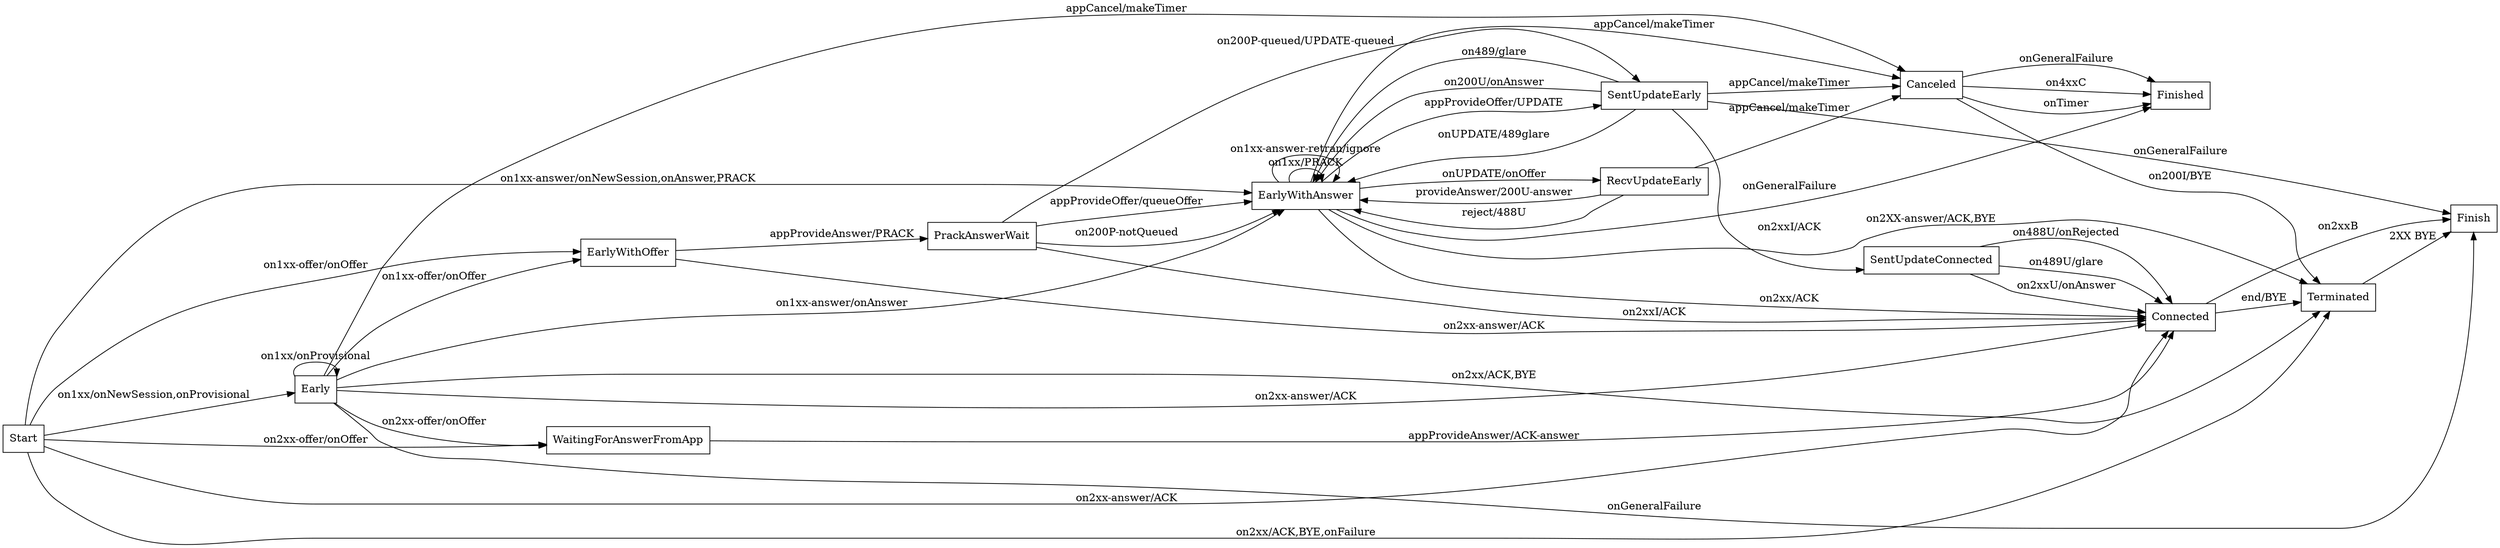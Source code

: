 digraph UAC {
        rankdir=LR;
        node [shape = box]; 

        Start -> Early [ label = "on1xx/onNewSession,onProvisional" ];
        Start -> EarlyWithOffer [ label = "on1xx-offer/onOffer" ];
        Start -> EarlyWithAnswer [ label = "on1xx-answer/onNewSession,onAnswer,PRACK" ];
        Start -> WaitingForAnswerFromApp [ label = "on2xx-offer/onOffer" ];
        Start -> Connected [ label = "on2xx-answer/ACK" ];
        Start -> Terminated [ label = "on2xx/ACK,BYE,onFailure" ];
        # Done

        Early -> Early [ label = "on1xx/onProvisional" ];
        Early -> EarlyWithAnswer [ label = "on1xx-answer/onAnswer" ];
        Early -> EarlyWithOffer [ label = "on1xx-offer/onOffer" ];
        Early -> WaitingForAnswerFromApp [ label = "on2xx-offer/onOffer" ];
        Early -> Connected [ label = "on2xx-answer/ACK" ];
        Early -> Finish [ label = "onGeneralFailure" ];
        Early -> Canceled  [ label = "appCancel/makeTimer" ];
        Early -> Terminated [ label = "on2xx/ACK,BYE" ];
        # Done

        EarlyWithOffer -> Connected [ label = "on2xx-answer/ACK" ];
        EarlyWithOffer -> PrackAnswerWait [ label = "appProvideAnswer/PRACK" ];
        # Done

        EarlyWithAnswer -> Connected [ label = "on2xx/ACK" ];
        EarlyWithAnswer -> EarlyWithAnswer [ label = "on1xx/PRACK" ];
        EarlyWithAnswer -> EarlyWithAnswer [ label = "on1xx-answer-retran/ignore" ];
        # Can I send the UPDATE before I get 200P
        EarlyWithAnswer -> SentUpdateEarly [ label = "appProvideOffer/UPDATE" ];
        EarlyWithAnswer -> RecvUpdateEarly [ label = "onUPDATE/onOffer" ];
        EarlyWithAnswer -> Terminated [ label = "on2XX-answer/ACK,BYE" ];
        EarlyWithAnswer -> Finished [ label = "onGeneralFailure" ];
        EarlyWithAnswer -> Canceled  [ label = "appCancel/makeTimer" ];
        # Done

        SentUpdateEarly -> EarlyWithAnswer [ label = "on200U/onAnswer" ];
        SentUpdateEarly -> EarlyWithAnswer [ label = "onUPDATE/489glare" ];
        SentUpdateEarly -> EarlyWithAnswer [ label = "on489/glare" ];
        SentUpdateEarly -> SentUpdateConnected [ label = "on2xxI/ACK" ];
        SentUpdateEarly -> Finish [ label = "onGeneralFailure" ];
        SentUpdateEarly -> Canceled  [ label = "appCancel/makeTimer" ];
        # Done

        SentUpdateConnected -> Connected [ label = "on2xxU/onAnswer" ];
        SentUpdateConnected -> Connected [ label = "on488U/onRejected" ];
        SentUpdateConnected -> Connected [ label = "on489U/glare" ];
        # Done

        RecvUpdateEarly -> EarlyWithAnswer [ label = "provideAnswer/200U-answer" ];
        RecvUpdateEarly -> EarlyWithAnswer [ label = "reject/488U" ]; 
        RecvUpdateEarly -> Canceled  [ label = "appCancel/makeTimer" ];# Only UAC can CANCEL
        # Done

        WaitingForAnswerFromApp -> Connected [ label = "appProvideAnswer/ACK-answer" ];
        # Done

        PrackAnswerWait -> EarlyWithAnswer [ label = "appProvideOffer/queueOffer" ];
        PrackAnswerWait -> SentUpdateEarly [ label = "on200P-queued/UPDATE-queued" ];
        PrackAnswerWait -> EarlyWithAnswer [ label = "on200P-notQueued" ];
        PrackAnswerWait -> Connected [ label = "on2xxI/ACK" ];
        # Done

        Canceled -> Finished [ label = "onTimer" ];
        Canceled -> Finished [ label = "onGeneralFailure" ];
        Canceled -> Finished [ label = "on4xxC" ];
        Canceled -> Terminated [ label = "on200I/BYE" ];
        # Done

        Connected -> Terminated [ label = "end/BYE" ];
        Connected -> Finish [ label = "on2xxB" ];
        # Done

        Terminated -> Finish [ label = "2XX BYE" ];
        # Done
}
